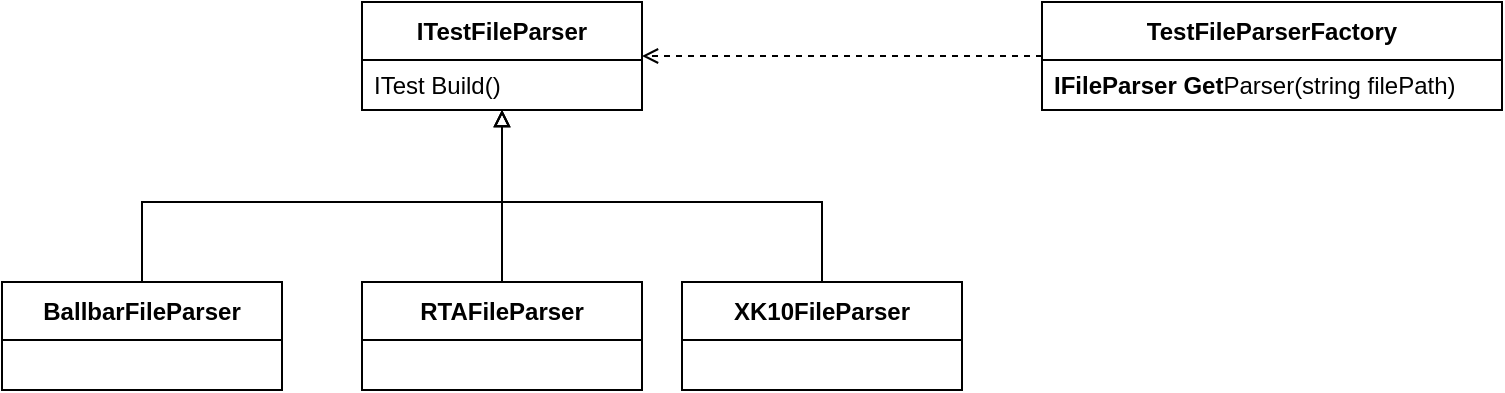 <mxfile version="27.0.6">
  <diagram name="Page-1" id="DbNlGTwUSIhi4jzcIrZE">
    <mxGraphModel dx="1863" dy="568" grid="1" gridSize="10" guides="1" tooltips="1" connect="1" arrows="1" fold="1" page="1" pageScale="1" pageWidth="827" pageHeight="1169" math="0" shadow="0">
      <root>
        <mxCell id="0" />
        <mxCell id="1" parent="0" />
        <mxCell id="oskmTqdVWgGtZdyMERT5-16" style="edgeStyle=orthogonalEdgeStyle;rounded=0;orthogonalLoop=1;jettySize=auto;html=1;endArrow=open;endFill=0;dashed=1;" edge="1" parent="1" source="oskmTqdVWgGtZdyMERT5-1" target="oskmTqdVWgGtZdyMERT5-5">
          <mxGeometry relative="1" as="geometry" />
        </mxCell>
        <mxCell id="oskmTqdVWgGtZdyMERT5-1" value="TestFileParserFactory" style="swimlane;fontStyle=1;align=center;verticalAlign=middle;childLayout=stackLayout;horizontal=1;startSize=29;horizontalStack=0;resizeParent=1;resizeParentMax=0;resizeLast=0;collapsible=0;marginBottom=0;html=1;whiteSpace=wrap;" vertex="1" parent="1">
          <mxGeometry x="370" y="180" width="230" height="54" as="geometry" />
        </mxCell>
        <mxCell id="oskmTqdVWgGtZdyMERT5-3" value="&lt;span style=&quot;font-weight: 700; text-align: center;&quot;&gt;IFileParser Get&lt;/span&gt;Parser(string filePath)" style="text;html=1;strokeColor=none;fillColor=none;align=left;verticalAlign=middle;spacingLeft=4;spacingRight=4;overflow=hidden;rotatable=0;points=[[0,0.5],[1,0.5]];portConstraint=eastwest;whiteSpace=wrap;" vertex="1" parent="oskmTqdVWgGtZdyMERT5-1">
          <mxGeometry y="29" width="230" height="25" as="geometry" />
        </mxCell>
        <mxCell id="oskmTqdVWgGtZdyMERT5-5" value="ITestFileParser" style="swimlane;fontStyle=1;align=center;verticalAlign=middle;childLayout=stackLayout;horizontal=1;startSize=29;horizontalStack=0;resizeParent=1;resizeParentMax=0;resizeLast=0;collapsible=0;marginBottom=0;html=1;whiteSpace=wrap;" vertex="1" parent="1">
          <mxGeometry x="30" y="180" width="140" height="54" as="geometry" />
        </mxCell>
        <mxCell id="oskmTqdVWgGtZdyMERT5-7" value="ITest Build()" style="text;html=1;strokeColor=none;fillColor=none;align=left;verticalAlign=middle;spacingLeft=4;spacingRight=4;overflow=hidden;rotatable=0;points=[[0,0.5],[1,0.5]];portConstraint=eastwest;whiteSpace=wrap;" vertex="1" parent="oskmTqdVWgGtZdyMERT5-5">
          <mxGeometry y="29" width="140" height="25" as="geometry" />
        </mxCell>
        <mxCell id="oskmTqdVWgGtZdyMERT5-14" style="edgeStyle=orthogonalEdgeStyle;rounded=0;orthogonalLoop=1;jettySize=auto;html=1;endArrow=block;endFill=0;" edge="1" parent="1" source="oskmTqdVWgGtZdyMERT5-8" target="oskmTqdVWgGtZdyMERT5-5">
          <mxGeometry relative="1" as="geometry" />
        </mxCell>
        <mxCell id="oskmTqdVWgGtZdyMERT5-8" value="RTAFileParser" style="swimlane;fontStyle=1;align=center;verticalAlign=middle;childLayout=stackLayout;horizontal=1;startSize=29;horizontalStack=0;resizeParent=1;resizeParentMax=0;resizeLast=0;collapsible=0;marginBottom=0;html=1;whiteSpace=wrap;" vertex="1" parent="1">
          <mxGeometry x="30" y="320" width="140" height="54" as="geometry" />
        </mxCell>
        <mxCell id="oskmTqdVWgGtZdyMERT5-15" style="edgeStyle=orthogonalEdgeStyle;rounded=0;orthogonalLoop=1;jettySize=auto;html=1;endArrow=block;endFill=0;" edge="1" parent="1" source="oskmTqdVWgGtZdyMERT5-11" target="oskmTqdVWgGtZdyMERT5-5">
          <mxGeometry relative="1" as="geometry">
            <Array as="points">
              <mxPoint x="260" y="280" />
              <mxPoint x="100" y="280" />
            </Array>
          </mxGeometry>
        </mxCell>
        <mxCell id="oskmTqdVWgGtZdyMERT5-11" value="XK10FileParser" style="swimlane;fontStyle=1;align=center;verticalAlign=middle;childLayout=stackLayout;horizontal=1;startSize=29;horizontalStack=0;resizeParent=1;resizeParentMax=0;resizeLast=0;collapsible=0;marginBottom=0;html=1;whiteSpace=wrap;" vertex="1" parent="1">
          <mxGeometry x="190" y="320" width="140" height="54" as="geometry" />
        </mxCell>
        <mxCell id="oskmTqdVWgGtZdyMERT5-13" style="edgeStyle=orthogonalEdgeStyle;rounded=0;orthogonalLoop=1;jettySize=auto;html=1;endArrow=block;endFill=0;" edge="1" parent="1" source="oskmTqdVWgGtZdyMERT5-12" target="oskmTqdVWgGtZdyMERT5-5">
          <mxGeometry relative="1" as="geometry">
            <Array as="points">
              <mxPoint x="-80" y="280" />
              <mxPoint x="100" y="280" />
            </Array>
          </mxGeometry>
        </mxCell>
        <mxCell id="oskmTqdVWgGtZdyMERT5-12" value="BallbarFileParser" style="swimlane;fontStyle=1;align=center;verticalAlign=middle;childLayout=stackLayout;horizontal=1;startSize=29;horizontalStack=0;resizeParent=1;resizeParentMax=0;resizeLast=0;collapsible=0;marginBottom=0;html=1;whiteSpace=wrap;" vertex="1" parent="1">
          <mxGeometry x="-150" y="320" width="140" height="54" as="geometry" />
        </mxCell>
      </root>
    </mxGraphModel>
  </diagram>
</mxfile>
